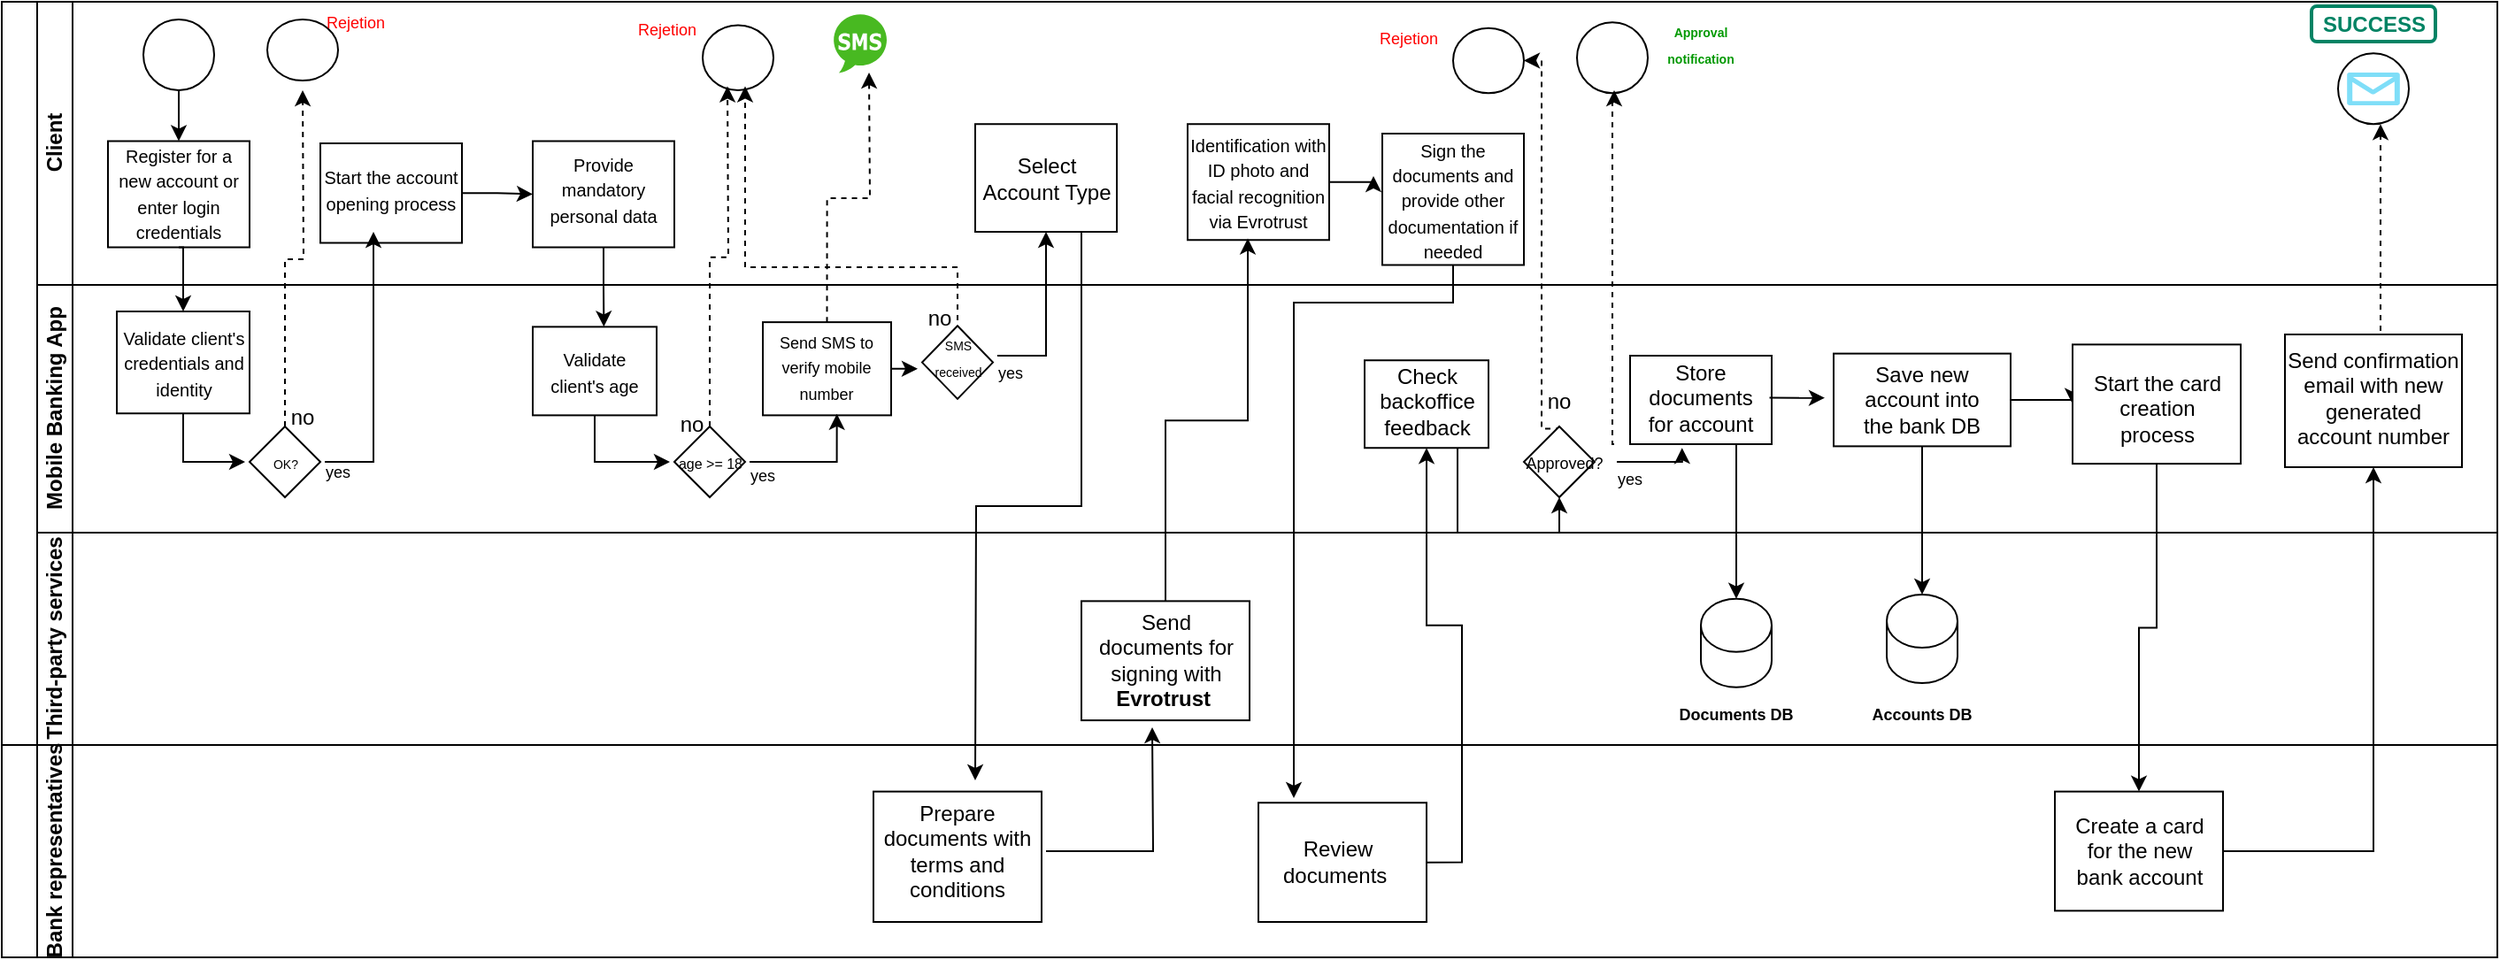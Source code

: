 <mxfile version="21.2.1" type="github">
  <diagram id="prtHgNgQTEPvFCAcTncT" name="Page-1">
    <mxGraphModel dx="1558" dy="538" grid="1" gridSize="10" guides="1" tooltips="1" connect="1" arrows="1" fold="1" page="1" pageScale="1" pageWidth="827" pageHeight="1169" math="0" shadow="0">
      <root>
        <mxCell id="0" />
        <mxCell id="1" parent="0" />
        <mxCell id="dNxyNK7c78bLwvsdeMH5-19" value="" style="swimlane;html=1;childLayout=stackLayout;resizeParent=1;resizeParentMax=0;horizontal=0;startSize=20;horizontalStack=0;" parent="1" vertex="1">
          <mxGeometry x="100" y="120" width="1410" height="420" as="geometry">
            <mxRectangle x="130" y="120" width="50" height="40" as="alternateBounds" />
          </mxGeometry>
        </mxCell>
        <mxCell id="dNxyNK7c78bLwvsdeMH5-20" value="Client" style="swimlane;html=1;startSize=20;horizontal=0;" parent="dNxyNK7c78bLwvsdeMH5-19" vertex="1">
          <mxGeometry x="20" width="1390" height="160" as="geometry">
            <mxRectangle x="20" width="830" height="30" as="alternateBounds" />
          </mxGeometry>
        </mxCell>
        <mxCell id="dNxyNK7c78bLwvsdeMH5-32" value="" style="ellipse;whiteSpace=wrap;html=1;" parent="dNxyNK7c78bLwvsdeMH5-20" vertex="1">
          <mxGeometry x="130" y="10" width="40" height="34.5" as="geometry" />
        </mxCell>
        <mxCell id="s5pZFRqYBgZjyqIlcMoZ-17" style="edgeStyle=orthogonalEdgeStyle;rounded=0;orthogonalLoop=1;jettySize=auto;html=1;exitX=0.5;exitY=1;exitDx=0;exitDy=0;entryX=0.5;entryY=0;entryDx=0;entryDy=0;" edge="1" parent="dNxyNK7c78bLwvsdeMH5-20" source="dNxyNK7c78bLwvsdeMH5-23" target="s5pZFRqYBgZjyqIlcMoZ-7">
          <mxGeometry relative="1" as="geometry" />
        </mxCell>
        <mxCell id="dNxyNK7c78bLwvsdeMH5-23" value="" style="ellipse;whiteSpace=wrap;html=1;" parent="dNxyNK7c78bLwvsdeMH5-20" vertex="1">
          <mxGeometry x="60" y="10" width="40" height="40" as="geometry" />
        </mxCell>
        <mxCell id="H2B2UGWtE6lgij_-whlS-2" style="edgeStyle=orthogonalEdgeStyle;rounded=0;orthogonalLoop=1;jettySize=auto;html=1;exitX=1;exitY=0.5;exitDx=0;exitDy=0;entryX=0;entryY=0.5;entryDx=0;entryDy=0;" parent="dNxyNK7c78bLwvsdeMH5-20" source="dNxyNK7c78bLwvsdeMH5-24" target="dNxyNK7c78bLwvsdeMH5-30" edge="1">
          <mxGeometry relative="1" as="geometry" />
        </mxCell>
        <mxCell id="dNxyNK7c78bLwvsdeMH5-24" value="" style="rounded=0;whiteSpace=wrap;html=1;fontFamily=Helvetica;fontSize=12;fontColor=#000000;align=center;" parent="dNxyNK7c78bLwvsdeMH5-20" vertex="1">
          <mxGeometry x="160" y="80" width="80" height="56.25" as="geometry" />
        </mxCell>
        <mxCell id="dNxyNK7c78bLwvsdeMH5-30" value="" style="rounded=0;whiteSpace=wrap;html=1;fontFamily=Helvetica;fontSize=12;fontColor=#000000;align=center;" parent="dNxyNK7c78bLwvsdeMH5-20" vertex="1">
          <mxGeometry x="280" y="78.75" width="80" height="60" as="geometry" />
        </mxCell>
        <mxCell id="0VKmnLm70ZOvJsMQm3Ms-3" value="&lt;font style=&quot;font-size: 10px;&quot;&gt;Start the account opening process&lt;/font&gt;" style="text;strokeColor=none;align=center;fillColor=none;html=1;verticalAlign=middle;whiteSpace=wrap;rounded=0;" parent="dNxyNK7c78bLwvsdeMH5-20" vertex="1">
          <mxGeometry x="160" y="91.25" width="80" height="30" as="geometry" />
        </mxCell>
        <mxCell id="H2B2UGWtE6lgij_-whlS-1" value="&lt;font style=&quot;font-size: 10px;&quot;&gt;Provide mandatory personal data&lt;/font&gt;" style="text;strokeColor=none;align=center;fillColor=none;html=1;verticalAlign=middle;whiteSpace=wrap;rounded=0;" parent="dNxyNK7c78bLwvsdeMH5-20" vertex="1">
          <mxGeometry x="285" y="91" width="70" height="30" as="geometry" />
        </mxCell>
        <mxCell id="H2B2UGWtE6lgij_-whlS-9" value="&lt;font style=&quot;font-size: 9px;&quot;&gt;Rejetion&lt;/font&gt;" style="text;strokeColor=none;align=center;fillColor=none;html=1;verticalAlign=middle;whiteSpace=wrap;rounded=0;fontColor=#FF0000;" parent="dNxyNK7c78bLwvsdeMH5-20" vertex="1">
          <mxGeometry x="160" y="8.25" width="40" height="5" as="geometry" />
        </mxCell>
        <mxCell id="H2B2UGWtE6lgij_-whlS-36" value="" style="rounded=0;whiteSpace=wrap;html=1;fontFamily=Helvetica;fontSize=12;fontColor=#000000;align=center;" parent="dNxyNK7c78bLwvsdeMH5-20" vertex="1">
          <mxGeometry x="650" y="69.12" width="80" height="65.5" as="geometry" />
        </mxCell>
        <mxCell id="s5pZFRqYBgZjyqIlcMoZ-100" style="edgeStyle=orthogonalEdgeStyle;rounded=0;orthogonalLoop=1;jettySize=auto;html=1;exitX=1;exitY=0.5;exitDx=0;exitDy=0;entryX=0;entryY=0;entryDx=0;entryDy=0;" edge="1" parent="dNxyNK7c78bLwvsdeMH5-20" source="H2B2UGWtE6lgij_-whlS-37" target="H2B2UGWtE6lgij_-whlS-45">
          <mxGeometry relative="1" as="geometry">
            <mxPoint x="750" y="101.737" as="targetPoint" />
          </mxGeometry>
        </mxCell>
        <mxCell id="H2B2UGWtE6lgij_-whlS-37" value="&lt;font style=&quot;font-size: 10px;&quot;&gt;Identification with ID photo and facial recognition via Evrotrust&lt;/font&gt;" style="text;strokeColor=none;align=center;fillColor=none;html=1;verticalAlign=middle;whiteSpace=wrap;rounded=0;" parent="dNxyNK7c78bLwvsdeMH5-20" vertex="1">
          <mxGeometry x="650" y="86.87" width="80" height="30" as="geometry" />
        </mxCell>
        <mxCell id="s5pZFRqYBgZjyqIlcMoZ-57" style="edgeStyle=orthogonalEdgeStyle;rounded=0;orthogonalLoop=1;jettySize=auto;html=1;exitX=0.5;exitY=1;exitDx=0;exitDy=0;" edge="1" parent="dNxyNK7c78bLwvsdeMH5-20" source="H2B2UGWtE6lgij_-whlS-44">
          <mxGeometry relative="1" as="geometry">
            <mxPoint x="710" y="450" as="targetPoint" />
            <Array as="points">
              <mxPoint x="800" y="170" />
              <mxPoint x="710" y="170" />
            </Array>
          </mxGeometry>
        </mxCell>
        <mxCell id="H2B2UGWtE6lgij_-whlS-44" value="" style="rounded=0;whiteSpace=wrap;html=1;fontFamily=Helvetica;fontSize=12;fontColor=#000000;align=center;" parent="dNxyNK7c78bLwvsdeMH5-20" vertex="1">
          <mxGeometry x="760" y="74.5" width="80" height="74.25" as="geometry" />
        </mxCell>
        <mxCell id="H2B2UGWtE6lgij_-whlS-45" value="&lt;font style=&quot;font-size: 10px;&quot;&gt;Sign the documents and provide other documentation if needed&lt;/font&gt;" style="text;strokeColor=none;align=center;fillColor=none;html=1;verticalAlign=middle;whiteSpace=wrap;rounded=0;" parent="dNxyNK7c78bLwvsdeMH5-20" vertex="1">
          <mxGeometry x="755" y="98.5" width="90" height="26.25" as="geometry" />
        </mxCell>
        <mxCell id="H2B2UGWtE6lgij_-whlS-59" value="" style="ellipse;whiteSpace=wrap;html=1;" parent="dNxyNK7c78bLwvsdeMH5-20" vertex="1">
          <mxGeometry x="870" y="11.62" width="40" height="40" as="geometry" />
        </mxCell>
        <mxCell id="H2B2UGWtE6lgij_-whlS-61" value="&lt;font color=&quot;#009900&quot; style=&quot;font-size: 7px;&quot;&gt;&lt;b&gt;Approval notification&lt;/b&gt;&lt;/font&gt;" style="text;strokeColor=none;align=center;fillColor=none;html=1;verticalAlign=middle;whiteSpace=wrap;rounded=0;" parent="dNxyNK7c78bLwvsdeMH5-20" vertex="1">
          <mxGeometry x="910" y="8.25" width="60" height="30" as="geometry" />
        </mxCell>
        <mxCell id="s5pZFRqYBgZjyqIlcMoZ-97" style="edgeStyle=orthogonalEdgeStyle;rounded=0;orthogonalLoop=1;jettySize=auto;html=1;exitX=0.75;exitY=1;exitDx=0;exitDy=0;" edge="1" parent="dNxyNK7c78bLwvsdeMH5-20" source="H2B2UGWtE6lgij_-whlS-65">
          <mxGeometry relative="1" as="geometry">
            <mxPoint x="530" y="440" as="targetPoint" />
          </mxGeometry>
        </mxCell>
        <mxCell id="H2B2UGWtE6lgij_-whlS-65" value="" style="rounded=0;whiteSpace=wrap;html=1;fontFamily=Helvetica;fontSize=12;fontColor=#000000;align=center;" parent="dNxyNK7c78bLwvsdeMH5-20" vertex="1">
          <mxGeometry x="530" y="69.12" width="80" height="60.88" as="geometry" />
        </mxCell>
        <mxCell id="H2B2UGWtE6lgij_-whlS-66" value="Select Account Type" style="text;strokeColor=none;align=center;fillColor=none;html=1;verticalAlign=middle;whiteSpace=wrap;rounded=0;" parent="dNxyNK7c78bLwvsdeMH5-20" vertex="1">
          <mxGeometry x="530" y="84.56" width="81" height="30" as="geometry" />
        </mxCell>
        <mxCell id="H2B2UGWtE6lgij_-whlS-91" value="" style="ellipse;whiteSpace=wrap;html=1;" parent="dNxyNK7c78bLwvsdeMH5-20" vertex="1">
          <mxGeometry x="1300" y="29.12" width="40" height="40" as="geometry" />
        </mxCell>
        <mxCell id="s5pZFRqYBgZjyqIlcMoZ-7" value="" style="rounded=0;whiteSpace=wrap;html=1;fontFamily=Helvetica;fontSize=12;fontColor=#000000;align=center;" vertex="1" parent="dNxyNK7c78bLwvsdeMH5-20">
          <mxGeometry x="40" y="78.75" width="80" height="60" as="geometry" />
        </mxCell>
        <mxCell id="s5pZFRqYBgZjyqIlcMoZ-9" value="&lt;font style=&quot;font-size: 10px;&quot;&gt;Register for a new account or enter login credentials&lt;/font&gt;" style="text;strokeColor=none;align=center;fillColor=none;html=1;verticalAlign=middle;whiteSpace=wrap;rounded=0;" vertex="1" parent="dNxyNK7c78bLwvsdeMH5-20">
          <mxGeometry x="45" y="85" width="70" height="46" as="geometry" />
        </mxCell>
        <mxCell id="s5pZFRqYBgZjyqIlcMoZ-23" value="" style="shape=image;html=1;verticalAlign=top;verticalLabelPosition=bottom;labelBackgroundColor=#ffffff;imageAspect=0;aspect=fixed;image=https://cdn2.iconfinder.com/data/icons/boxicons-regular-vol-1/24/bx-comment-error-128.png" vertex="1" parent="dNxyNK7c78bLwvsdeMH5-20">
          <mxGeometry x="136" y="13.25" width="28" height="28" as="geometry" />
        </mxCell>
        <mxCell id="s5pZFRqYBgZjyqIlcMoZ-28" value="" style="ellipse;whiteSpace=wrap;html=1;" vertex="1" parent="dNxyNK7c78bLwvsdeMH5-20">
          <mxGeometry x="376" y="13.25" width="40" height="36.75" as="geometry" />
        </mxCell>
        <mxCell id="s5pZFRqYBgZjyqIlcMoZ-29" value="" style="shape=image;html=1;verticalAlign=top;verticalLabelPosition=bottom;labelBackgroundColor=#ffffff;imageAspect=0;aspect=fixed;image=https://cdn2.iconfinder.com/data/icons/boxicons-regular-vol-1/24/bx-comment-error-128.png" vertex="1" parent="dNxyNK7c78bLwvsdeMH5-20">
          <mxGeometry x="382" y="17.62" width="28" height="28" as="geometry" />
        </mxCell>
        <mxCell id="s5pZFRqYBgZjyqIlcMoZ-44" style="edgeStyle=orthogonalEdgeStyle;rounded=0;orthogonalLoop=1;jettySize=auto;html=1;exitX=0.5;exitY=0;exitDx=0;exitDy=0;entryX=0.5;entryY=1;entryDx=0;entryDy=0;dashed=1;" edge="1" parent="dNxyNK7c78bLwvsdeMH5-20" source="dNxyNK7c78bLwvsdeMH5-28">
          <mxGeometry relative="1" as="geometry">
            <mxPoint x="380" y="247.06" as="sourcePoint" />
            <mxPoint x="390" y="47.75" as="targetPoint" />
          </mxGeometry>
        </mxCell>
        <mxCell id="s5pZFRqYBgZjyqIlcMoZ-49" style="edgeStyle=orthogonalEdgeStyle;rounded=0;orthogonalLoop=1;jettySize=auto;html=1;entryX=0.5;entryY=1;entryDx=0;entryDy=0;dashed=1;" edge="1" parent="dNxyNK7c78bLwvsdeMH5-20">
          <mxGeometry relative="1" as="geometry">
            <mxPoint x="520" y="180" as="sourcePoint" />
            <mxPoint x="400" y="47.75" as="targetPoint" />
            <Array as="points">
              <mxPoint x="520" y="150" />
              <mxPoint x="400" y="150" />
            </Array>
          </mxGeometry>
        </mxCell>
        <mxCell id="s5pZFRqYBgZjyqIlcMoZ-61" value="" style="shape=image;html=1;verticalAlign=top;verticalLabelPosition=bottom;labelBackgroundColor=#ffffff;imageAspect=0;aspect=fixed;image=https://cdn4.iconfinder.com/data/icons/web-ui-color/128/Checkmark-128.png" vertex="1" parent="dNxyNK7c78bLwvsdeMH5-20">
          <mxGeometry x="875.5" y="17.12" width="29" height="29" as="geometry" />
        </mxCell>
        <mxCell id="s5pZFRqYBgZjyqIlcMoZ-67" style="edgeStyle=orthogonalEdgeStyle;rounded=0;orthogonalLoop=1;jettySize=auto;html=1;exitX=0.5;exitY=0;exitDx=0;exitDy=0;entryX=0.5;entryY=1;entryDx=0;entryDy=0;dashed=1;" edge="1" parent="dNxyNK7c78bLwvsdeMH5-20" source="dNxyNK7c78bLwvsdeMH5-34">
          <mxGeometry relative="1" as="geometry">
            <mxPoint x="460" y="232.25" as="sourcePoint" />
            <mxPoint x="470" y="40" as="targetPoint" />
          </mxGeometry>
        </mxCell>
        <mxCell id="s5pZFRqYBgZjyqIlcMoZ-68" value="&lt;font style=&quot;font-size: 9px;&quot;&gt;Rejetion&lt;/font&gt;" style="text;strokeColor=none;align=center;fillColor=none;html=1;verticalAlign=middle;whiteSpace=wrap;rounded=0;fontColor=#FF0000;" vertex="1" parent="dNxyNK7c78bLwvsdeMH5-20">
          <mxGeometry x="336" y="10" width="40" height="10" as="geometry" />
        </mxCell>
        <mxCell id="s5pZFRqYBgZjyqIlcMoZ-75" value="SUCCESS" style="dashed=0;html=1;rounded=1;strokeColor=#008364;fontSize=12;align=center;fontStyle=1;strokeWidth=2;fontColor=#008364" vertex="1" parent="dNxyNK7c78bLwvsdeMH5-20">
          <mxGeometry x="1285" y="2.5" width="70" height="20" as="geometry" />
        </mxCell>
        <mxCell id="s5pZFRqYBgZjyqIlcMoZ-76" value="" style="verticalLabelPosition=bottom;html=1;verticalAlign=top;align=center;strokeColor=none;fillColor=#00BEF2;shape=mxgraph.azure.message;pointerEvents=1;" vertex="1" parent="dNxyNK7c78bLwvsdeMH5-20">
          <mxGeometry x="1305" y="40" width="30" height="18.5" as="geometry" />
        </mxCell>
        <mxCell id="s5pZFRqYBgZjyqIlcMoZ-81" style="edgeStyle=orthogonalEdgeStyle;rounded=0;orthogonalLoop=1;jettySize=auto;html=1;exitX=0.5;exitY=0;exitDx=0;exitDy=0;entryX=0.5;entryY=1;entryDx=0;entryDy=0;dashed=1;" edge="1" parent="dNxyNK7c78bLwvsdeMH5-20" source="s5pZFRqYBgZjyqIlcMoZ-72">
          <mxGeometry relative="1" as="geometry">
            <mxPoint x="1300" y="210.12" as="sourcePoint" />
            <mxPoint x="1324" y="69.12" as="targetPoint" />
            <Array as="points">
              <mxPoint x="1324" y="188" />
            </Array>
          </mxGeometry>
        </mxCell>
        <mxCell id="s5pZFRqYBgZjyqIlcMoZ-86" value="" style="ellipse;whiteSpace=wrap;html=1;" vertex="1" parent="dNxyNK7c78bLwvsdeMH5-20">
          <mxGeometry x="800" y="14.87" width="40" height="36.75" as="geometry" />
        </mxCell>
        <mxCell id="s5pZFRqYBgZjyqIlcMoZ-85" value="" style="shape=image;html=1;verticalAlign=top;verticalLabelPosition=bottom;labelBackgroundColor=#ffffff;imageAspect=0;aspect=fixed;image=https://cdn2.iconfinder.com/data/icons/boxicons-regular-vol-1/24/bx-comment-error-128.png" vertex="1" parent="dNxyNK7c78bLwvsdeMH5-20">
          <mxGeometry x="806" y="22.5" width="28" height="28" as="geometry" />
        </mxCell>
        <mxCell id="s5pZFRqYBgZjyqIlcMoZ-87" value="&lt;font style=&quot;font-size: 9px;&quot;&gt;Rejetion&lt;/font&gt;" style="text;strokeColor=none;align=center;fillColor=none;html=1;verticalAlign=middle;whiteSpace=wrap;rounded=0;fontColor=#FF0000;" vertex="1" parent="dNxyNK7c78bLwvsdeMH5-20">
          <mxGeometry x="755" y="14.87" width="40" height="10" as="geometry" />
        </mxCell>
        <mxCell id="s5pZFRqYBgZjyqIlcMoZ-90" style="edgeStyle=orthogonalEdgeStyle;rounded=0;orthogonalLoop=1;jettySize=auto;html=1;dashed=1;entryX=1;entryY=0.5;entryDx=0;entryDy=0;" edge="1" parent="dNxyNK7c78bLwvsdeMH5-20" target="s5pZFRqYBgZjyqIlcMoZ-86">
          <mxGeometry relative="1" as="geometry">
            <mxPoint x="861" y="241.25" as="sourcePoint" />
            <mxPoint x="810" y="60" as="targetPoint" />
            <Array as="points">
              <mxPoint x="850" y="241" />
              <mxPoint x="850" y="33" />
            </Array>
          </mxGeometry>
        </mxCell>
        <mxCell id="s5pZFRqYBgZjyqIlcMoZ-94" value="" style="dashed=0;outlineConnect=0;html=1;align=center;labelPosition=center;verticalLabelPosition=bottom;verticalAlign=top;shape=mxgraph.weblogos.sms;fillColor=#48B921;strokeColor=none" vertex="1" parent="dNxyNK7c78bLwvsdeMH5-20">
          <mxGeometry x="450" y="6.31" width="30" height="33.88" as="geometry" />
        </mxCell>
        <mxCell id="dNxyNK7c78bLwvsdeMH5-21" value="Mobile Banking App" style="swimlane;html=1;startSize=20;horizontal=0;" parent="dNxyNK7c78bLwvsdeMH5-19" vertex="1">
          <mxGeometry x="20" y="160" width="1390" height="140" as="geometry">
            <mxRectangle x="20" y="160" width="890" height="30" as="alternateBounds" />
          </mxGeometry>
        </mxCell>
        <mxCell id="s5pZFRqYBgZjyqIlcMoZ-89" style="edgeStyle=orthogonalEdgeStyle;rounded=0;orthogonalLoop=1;jettySize=auto;html=1;dashed=1;" edge="1" parent="dNxyNK7c78bLwvsdeMH5-21">
          <mxGeometry relative="1" as="geometry">
            <mxPoint x="891" y="90" as="sourcePoint" />
            <mxPoint x="891" y="-110" as="targetPoint" />
            <Array as="points">
              <mxPoint x="890" y="90" />
              <mxPoint x="890" y="-107" />
            </Array>
          </mxGeometry>
        </mxCell>
        <mxCell id="s5pZFRqYBgZjyqIlcMoZ-30" style="edgeStyle=orthogonalEdgeStyle;rounded=0;orthogonalLoop=1;jettySize=auto;html=1;exitX=0.5;exitY=1;exitDx=0;exitDy=0;entryX=0;entryY=0.5;entryDx=0;entryDy=0;" edge="1" parent="dNxyNK7c78bLwvsdeMH5-21" source="dNxyNK7c78bLwvsdeMH5-26" target="H2B2UGWtE6lgij_-whlS-6">
          <mxGeometry relative="1" as="geometry" />
        </mxCell>
        <mxCell id="dNxyNK7c78bLwvsdeMH5-26" value="" style="rounded=0;whiteSpace=wrap;html=1;fontFamily=Helvetica;fontSize=12;fontColor=#000000;align=center;" parent="dNxyNK7c78bLwvsdeMH5-21" vertex="1">
          <mxGeometry x="280" y="23.69" width="70" height="50" as="geometry" />
        </mxCell>
        <mxCell id="H2B2UGWtE6lgij_-whlS-15" value="no" style="text;strokeColor=none;align=center;fillColor=none;html=1;verticalAlign=middle;whiteSpace=wrap;rounded=0;" parent="dNxyNK7c78bLwvsdeMH5-21" vertex="1">
          <mxGeometry x="480" y="3.69" width="60" height="30" as="geometry" />
        </mxCell>
        <mxCell id="s5pZFRqYBgZjyqIlcMoZ-42" style="edgeStyle=orthogonalEdgeStyle;rounded=0;orthogonalLoop=1;jettySize=auto;html=1;exitX=1;exitY=0.5;exitDx=0;exitDy=0;entryX=0;entryY=0.75;entryDx=0;entryDy=0;" edge="1" parent="dNxyNK7c78bLwvsdeMH5-21" source="dNxyNK7c78bLwvsdeMH5-34" target="H2B2UGWtE6lgij_-whlS-21">
          <mxGeometry relative="1" as="geometry" />
        </mxCell>
        <mxCell id="dNxyNK7c78bLwvsdeMH5-34" value="" style="rounded=0;whiteSpace=wrap;html=1;fontFamily=Helvetica;fontSize=12;fontColor=#000000;align=center;" parent="dNxyNK7c78bLwvsdeMH5-21" vertex="1">
          <mxGeometry x="410" y="21.07" width="72.5" height="52.62" as="geometry" />
        </mxCell>
        <mxCell id="H2B2UGWtE6lgij_-whlS-18" value="&lt;font style=&quot;font-size: 9px;&quot;&gt;Send SMS to verify mobile number&lt;/font&gt;" style="text;strokeColor=none;align=center;fillColor=none;html=1;verticalAlign=middle;whiteSpace=wrap;rounded=0;" parent="dNxyNK7c78bLwvsdeMH5-21" vertex="1">
          <mxGeometry x="416.25" y="31.31" width="60" height="30" as="geometry" />
        </mxCell>
        <mxCell id="dNxyNK7c78bLwvsdeMH5-36" value="" style="rhombus;whiteSpace=wrap;html=1;fontFamily=Helvetica;fontSize=12;fontColor=#000000;align=center;" parent="dNxyNK7c78bLwvsdeMH5-21" vertex="1">
          <mxGeometry x="500" y="23.15" width="40" height="41.31" as="geometry" />
        </mxCell>
        <mxCell id="H2B2UGWtE6lgij_-whlS-23" value="no" style="text;strokeColor=none;align=center;fillColor=none;html=1;verticalAlign=middle;whiteSpace=wrap;rounded=0;" parent="dNxyNK7c78bLwvsdeMH5-21" vertex="1">
          <mxGeometry x="120" y="60" width="60" height="30" as="geometry" />
        </mxCell>
        <mxCell id="H2B2UGWtE6lgij_-whlS-29" value="&lt;font style=&quot;font-size: 9px;&quot;&gt;yes&lt;/font&gt;" style="text;strokeColor=none;align=center;fillColor=none;html=1;verticalAlign=middle;whiteSpace=wrap;rounded=0;" parent="dNxyNK7c78bLwvsdeMH5-21" vertex="1">
          <mxGeometry x="140" y="90" width="60" height="30" as="geometry" />
        </mxCell>
        <mxCell id="H2B2UGWtE6lgij_-whlS-43" value="no" style="text;strokeColor=none;align=center;fillColor=none;html=1;verticalAlign=middle;whiteSpace=wrap;rounded=0;" parent="dNxyNK7c78bLwvsdeMH5-21" vertex="1">
          <mxGeometry x="340" y="63.69" width="60" height="30" as="geometry" />
        </mxCell>
        <mxCell id="H2B2UGWtE6lgij_-whlS-55" value="" style="rounded=0;whiteSpace=wrap;html=1;fontFamily=Helvetica;fontSize=12;fontColor=#000000;align=center;" parent="dNxyNK7c78bLwvsdeMH5-21" vertex="1">
          <mxGeometry x="900" y="40" width="80" height="50" as="geometry" />
        </mxCell>
        <mxCell id="s5pZFRqYBgZjyqIlcMoZ-101" style="edgeStyle=orthogonalEdgeStyle;rounded=0;orthogonalLoop=1;jettySize=auto;html=1;exitX=1;exitY=0.5;exitDx=0;exitDy=0;" edge="1" parent="dNxyNK7c78bLwvsdeMH5-21" source="H2B2UGWtE6lgij_-whlS-58">
          <mxGeometry relative="1" as="geometry">
            <mxPoint x="1010" y="63.842" as="targetPoint" />
          </mxGeometry>
        </mxCell>
        <mxCell id="H2B2UGWtE6lgij_-whlS-58" value="Store documents for account" style="text;strokeColor=none;align=center;fillColor=none;html=1;verticalAlign=middle;whiteSpace=wrap;rounded=0;" parent="dNxyNK7c78bLwvsdeMH5-21" vertex="1">
          <mxGeometry x="901.25" y="48.81" width="77.5" height="30" as="geometry" />
        </mxCell>
        <mxCell id="s5pZFRqYBgZjyqIlcMoZ-93" style="edgeStyle=orthogonalEdgeStyle;rounded=0;orthogonalLoop=1;jettySize=auto;html=1;exitX=1;exitY=0.5;exitDx=0;exitDy=0;entryX=0;entryY=0.5;entryDx=0;entryDy=0;" edge="1" parent="dNxyNK7c78bLwvsdeMH5-21" source="H2B2UGWtE6lgij_-whlS-67" target="s5pZFRqYBgZjyqIlcMoZ-69">
          <mxGeometry relative="1" as="geometry">
            <mxPoint x="1140" y="65.13" as="targetPoint" />
          </mxGeometry>
        </mxCell>
        <mxCell id="H2B2UGWtE6lgij_-whlS-67" value="" style="rounded=0;whiteSpace=wrap;html=1;fontFamily=Helvetica;fontSize=12;fontColor=#000000;align=center;" parent="dNxyNK7c78bLwvsdeMH5-21" vertex="1">
          <mxGeometry x="1015" y="38.81" width="100" height="52.38" as="geometry" />
        </mxCell>
        <mxCell id="H2B2UGWtE6lgij_-whlS-68" value="Save new account into the bank DB" style="text;strokeColor=none;align=center;fillColor=none;html=1;verticalAlign=middle;whiteSpace=wrap;rounded=0;" parent="dNxyNK7c78bLwvsdeMH5-21" vertex="1">
          <mxGeometry x="1030" y="50" width="70" height="30" as="geometry" />
        </mxCell>
        <mxCell id="s5pZFRqYBgZjyqIlcMoZ-20" style="edgeStyle=orthogonalEdgeStyle;rounded=0;orthogonalLoop=1;jettySize=auto;html=1;exitX=0.5;exitY=1;exitDx=0;exitDy=0;entryX=0;entryY=0.5;entryDx=0;entryDy=0;" edge="1" parent="dNxyNK7c78bLwvsdeMH5-21" source="s5pZFRqYBgZjyqIlcMoZ-11" target="s5pZFRqYBgZjyqIlcMoZ-19">
          <mxGeometry relative="1" as="geometry" />
        </mxCell>
        <mxCell id="s5pZFRqYBgZjyqIlcMoZ-11" value="" style="rounded=0;whiteSpace=wrap;html=1;fontFamily=Helvetica;fontSize=12;fontColor=#000000;align=center;" vertex="1" parent="dNxyNK7c78bLwvsdeMH5-21">
          <mxGeometry x="45" y="15.0" width="75" height="57.62" as="geometry" />
        </mxCell>
        <mxCell id="s5pZFRqYBgZjyqIlcMoZ-12" value="&lt;font style=&quot;font-size: 10px;&quot;&gt;Validate client&#39;s credentials and identity&lt;/font&gt;" style="text;strokeColor=none;align=center;fillColor=none;html=1;verticalAlign=middle;whiteSpace=wrap;rounded=0;" vertex="1" parent="dNxyNK7c78bLwvsdeMH5-21">
          <mxGeometry x="42.5" y="28.81" width="80" height="30" as="geometry" />
        </mxCell>
        <mxCell id="s5pZFRqYBgZjyqIlcMoZ-18" value="" style="rhombus;whiteSpace=wrap;html=1;fontFamily=Helvetica;fontSize=12;fontColor=#000000;align=center;" vertex="1" parent="dNxyNK7c78bLwvsdeMH5-21">
          <mxGeometry x="120" y="80" width="40" height="40" as="geometry" />
        </mxCell>
        <mxCell id="s5pZFRqYBgZjyqIlcMoZ-19" value="&lt;font style=&quot;font-size: 7px;&quot;&gt;OK?&lt;/font&gt;" style="text;strokeColor=none;align=center;fillColor=none;html=1;verticalAlign=middle;whiteSpace=wrap;rounded=0;" vertex="1" parent="dNxyNK7c78bLwvsdeMH5-21">
          <mxGeometry x="117.5" y="85" width="45" height="30" as="geometry" />
        </mxCell>
        <mxCell id="H2B2UGWtE6lgij_-whlS-5" value="&lt;font style=&quot;font-size: 10px;&quot;&gt;Validate client&#39;s age&lt;/font&gt;" style="text;strokeColor=none;align=center;fillColor=none;html=1;verticalAlign=middle;whiteSpace=wrap;rounded=0;" parent="dNxyNK7c78bLwvsdeMH5-21" vertex="1">
          <mxGeometry x="280" y="33.69" width="70" height="30" as="geometry" />
        </mxCell>
        <mxCell id="dNxyNK7c78bLwvsdeMH5-28" value="" style="rhombus;whiteSpace=wrap;html=1;fontFamily=Helvetica;fontSize=12;fontColor=#000000;align=center;" parent="dNxyNK7c78bLwvsdeMH5-21" vertex="1">
          <mxGeometry x="360" y="80" width="40" height="40" as="geometry" />
        </mxCell>
        <mxCell id="s5pZFRqYBgZjyqIlcMoZ-27" value="" style="rhombus;whiteSpace=wrap;html=1;fontFamily=Helvetica;fontSize=12;fontColor=#000000;align=center;" vertex="1" parent="dNxyNK7c78bLwvsdeMH5-21">
          <mxGeometry x="840" y="80" width="40" height="40" as="geometry" />
        </mxCell>
        <mxCell id="s5pZFRqYBgZjyqIlcMoZ-34" style="edgeStyle=orthogonalEdgeStyle;rounded=0;orthogonalLoop=1;jettySize=auto;html=1;exitX=1;exitY=0.5;exitDx=0;exitDy=0;entryX=0.577;entryY=0.985;entryDx=0;entryDy=0;entryPerimeter=0;" edge="1" parent="dNxyNK7c78bLwvsdeMH5-21" source="H2B2UGWtE6lgij_-whlS-6" target="dNxyNK7c78bLwvsdeMH5-34">
          <mxGeometry relative="1" as="geometry" />
        </mxCell>
        <mxCell id="H2B2UGWtE6lgij_-whlS-6" value="&lt;font style=&quot;font-size: 8px;&quot;&gt;age &amp;gt;= 18&lt;/font&gt;" style="text;strokeColor=none;align=center;fillColor=none;html=1;verticalAlign=middle;whiteSpace=wrap;rounded=0;" parent="dNxyNK7c78bLwvsdeMH5-21" vertex="1">
          <mxGeometry x="357.5" y="85" width="45" height="30" as="geometry" />
        </mxCell>
        <mxCell id="H2B2UGWtE6lgij_-whlS-21" value="&lt;font style=&quot;font-size: 7px;&quot;&gt;SMS received&lt;/font&gt;" style="text;strokeColor=none;align=center;fillColor=none;html=1;verticalAlign=middle;whiteSpace=wrap;rounded=0;movable=1;resizable=1;rotatable=1;deletable=1;editable=1;locked=0;connectable=1;" parent="dNxyNK7c78bLwvsdeMH5-21" vertex="1">
          <mxGeometry x="497.5" y="25.0" width="45" height="30" as="geometry" />
        </mxCell>
        <mxCell id="s5pZFRqYBgZjyqIlcMoZ-43" style="edgeStyle=orthogonalEdgeStyle;rounded=0;orthogonalLoop=1;jettySize=auto;html=1;exitX=0.5;exitY=0;exitDx=0;exitDy=0;dashed=1;" edge="1" parent="dNxyNK7c78bLwvsdeMH5-21" source="s5pZFRqYBgZjyqIlcMoZ-18">
          <mxGeometry relative="1" as="geometry">
            <mxPoint x="201" y="53.69" as="sourcePoint" />
            <mxPoint x="150" y="-110" as="targetPoint" />
          </mxGeometry>
        </mxCell>
        <mxCell id="s5pZFRqYBgZjyqIlcMoZ-60" style="edgeStyle=orthogonalEdgeStyle;rounded=0;orthogonalLoop=1;jettySize=auto;html=1;exitX=0.75;exitY=1;exitDx=0;exitDy=0;entryX=0.5;entryY=1;entryDx=0;entryDy=0;" edge="1" parent="dNxyNK7c78bLwvsdeMH5-21" source="H2B2UGWtE6lgij_-whlS-26" target="s5pZFRqYBgZjyqIlcMoZ-27">
          <mxGeometry relative="1" as="geometry" />
        </mxCell>
        <mxCell id="H2B2UGWtE6lgij_-whlS-26" value="" style="rounded=0;whiteSpace=wrap;html=1;fontFamily=Helvetica;fontSize=12;fontColor=#000000;align=center;" parent="dNxyNK7c78bLwvsdeMH5-21" vertex="1">
          <mxGeometry x="750" y="42.62" width="70" height="49.5" as="geometry" />
        </mxCell>
        <mxCell id="H2B2UGWtE6lgij_-whlS-27" value="Check backoffice feedback" style="text;strokeColor=none;align=center;fillColor=none;html=1;verticalAlign=middle;whiteSpace=wrap;rounded=0;" parent="dNxyNK7c78bLwvsdeMH5-21" vertex="1">
          <mxGeometry x="754.5" y="51" width="61" height="29" as="geometry" />
        </mxCell>
        <mxCell id="s5pZFRqYBgZjyqIlcMoZ-62" style="edgeStyle=orthogonalEdgeStyle;rounded=0;orthogonalLoop=1;jettySize=auto;html=1;exitX=1;exitY=0.5;exitDx=0;exitDy=0;entryX=0.367;entryY=1.042;entryDx=0;entryDy=0;entryPerimeter=0;" edge="1" parent="dNxyNK7c78bLwvsdeMH5-21" source="H2B2UGWtE6lgij_-whlS-40" target="H2B2UGWtE6lgij_-whlS-55">
          <mxGeometry relative="1" as="geometry" />
        </mxCell>
        <mxCell id="H2B2UGWtE6lgij_-whlS-40" value="&lt;font style=&quot;font-size: 9px;&quot;&gt;Approved?&lt;/font&gt;" style="text;strokeColor=none;align=center;fillColor=none;html=1;verticalAlign=middle;whiteSpace=wrap;rounded=0;" parent="dNxyNK7c78bLwvsdeMH5-21" vertex="1">
          <mxGeometry x="832.5" y="82.5" width="60" height="35" as="geometry" />
        </mxCell>
        <mxCell id="s5pZFRqYBgZjyqIlcMoZ-69" value="" style="rounded=0;whiteSpace=wrap;html=1;fontFamily=Helvetica;fontSize=12;fontColor=#000000;align=center;" vertex="1" parent="dNxyNK7c78bLwvsdeMH5-21">
          <mxGeometry x="1150" y="33.69" width="95" height="67.37" as="geometry" />
        </mxCell>
        <mxCell id="s5pZFRqYBgZjyqIlcMoZ-70" value="Start the card creation process" style="text;strokeColor=none;align=center;fillColor=none;html=1;verticalAlign=middle;whiteSpace=wrap;rounded=0;" vertex="1" parent="dNxyNK7c78bLwvsdeMH5-21">
          <mxGeometry x="1157.5" y="55" width="80" height="30" as="geometry" />
        </mxCell>
        <mxCell id="s5pZFRqYBgZjyqIlcMoZ-72" value="" style="rounded=0;whiteSpace=wrap;html=1;fontFamily=Helvetica;fontSize=12;fontColor=#000000;align=center;" vertex="1" parent="dNxyNK7c78bLwvsdeMH5-21">
          <mxGeometry x="1270" y="28" width="100" height="75" as="geometry" />
        </mxCell>
        <mxCell id="s5pZFRqYBgZjyqIlcMoZ-73" value="Send confirmation email with new generated account number" style="text;strokeColor=none;align=center;fillColor=none;html=1;verticalAlign=middle;whiteSpace=wrap;rounded=0;" vertex="1" parent="dNxyNK7c78bLwvsdeMH5-21">
          <mxGeometry x="1270" y="48.81" width="100" height="30" as="geometry" />
        </mxCell>
        <mxCell id="H2B2UGWtE6lgij_-whlS-24" value="&lt;font style=&quot;font-size: 9px;&quot;&gt;yes&lt;/font&gt;" style="text;strokeColor=none;align=center;fillColor=none;html=1;verticalAlign=middle;whiteSpace=wrap;rounded=0;" parent="dNxyNK7c78bLwvsdeMH5-21" vertex="1">
          <mxGeometry x="380" y="92.12" width="60" height="30" as="geometry" />
        </mxCell>
        <mxCell id="H2B2UGWtE6lgij_-whlS-76" value="&lt;font style=&quot;font-size: 9px;&quot;&gt;yes&lt;/font&gt;" style="text;strokeColor=none;align=center;fillColor=none;html=1;verticalAlign=middle;whiteSpace=wrap;rounded=0;" parent="dNxyNK7c78bLwvsdeMH5-21" vertex="1">
          <mxGeometry x="520" y="34.46" width="60" height="30" as="geometry" />
        </mxCell>
        <mxCell id="s5pZFRqYBgZjyqIlcMoZ-83" value="&lt;font style=&quot;font-size: 9px;&quot;&gt;yes&lt;/font&gt;" style="text;strokeColor=none;align=center;fillColor=none;html=1;verticalAlign=middle;whiteSpace=wrap;rounded=0;" vertex="1" parent="dNxyNK7c78bLwvsdeMH5-21">
          <mxGeometry x="870" y="93.69" width="60" height="30" as="geometry" />
        </mxCell>
        <mxCell id="s5pZFRqYBgZjyqIlcMoZ-84" value="no" style="text;strokeColor=none;align=center;fillColor=none;html=1;verticalAlign=middle;whiteSpace=wrap;rounded=0;" vertex="1" parent="dNxyNK7c78bLwvsdeMH5-21">
          <mxGeometry x="830" y="51.0" width="60" height="30" as="geometry" />
        </mxCell>
        <mxCell id="dNxyNK7c78bLwvsdeMH5-22" value="Third-party services" style="swimlane;html=1;startSize=20;horizontal=0;" parent="dNxyNK7c78bLwvsdeMH5-19" vertex="1">
          <mxGeometry x="20" y="300" width="1390" height="120" as="geometry" />
        </mxCell>
        <mxCell id="H2B2UGWtE6lgij_-whlS-32" value="" style="rounded=0;whiteSpace=wrap;html=1;fontFamily=Helvetica;fontSize=12;fontColor=#000000;align=center;" parent="dNxyNK7c78bLwvsdeMH5-22" vertex="1">
          <mxGeometry x="590" y="38.69" width="95" height="67.37" as="geometry" />
        </mxCell>
        <mxCell id="H2B2UGWtE6lgij_-whlS-34" value="Send documents for signing with &lt;b&gt;Evrotrust&amp;nbsp;&lt;/b&gt;" style="text;strokeColor=none;align=center;fillColor=none;html=1;verticalAlign=middle;whiteSpace=wrap;rounded=0;" parent="dNxyNK7c78bLwvsdeMH5-22" vertex="1">
          <mxGeometry x="597.5" y="57.38" width="80" height="30" as="geometry" />
        </mxCell>
        <mxCell id="H2B2UGWtE6lgij_-whlS-81" value="" style="shape=cylinder3;whiteSpace=wrap;html=1;boundedLbl=1;backgroundOutline=1;size=15;" parent="dNxyNK7c78bLwvsdeMH5-22" vertex="1">
          <mxGeometry x="940" y="37.37" width="40" height="50" as="geometry" />
        </mxCell>
        <mxCell id="H2B2UGWtE6lgij_-whlS-83" value="" style="shape=cylinder3;whiteSpace=wrap;html=1;boundedLbl=1;backgroundOutline=1;size=15;" parent="dNxyNK7c78bLwvsdeMH5-22" vertex="1">
          <mxGeometry x="1045" y="35.0" width="40" height="50" as="geometry" />
        </mxCell>
        <mxCell id="H2B2UGWtE6lgij_-whlS-85" value="&lt;font style=&quot;font-size: 9px;&quot;&gt;&lt;b&gt;Documents DB&lt;/b&gt;&lt;/font&gt;" style="text;strokeColor=none;align=center;fillColor=none;html=1;verticalAlign=middle;whiteSpace=wrap;rounded=0;" parent="dNxyNK7c78bLwvsdeMH5-22" vertex="1">
          <mxGeometry x="925" y="87.37" width="70" height="30" as="geometry" />
        </mxCell>
        <mxCell id="H2B2UGWtE6lgij_-whlS-86" value="&lt;font style=&quot;font-size: 9px;&quot;&gt;&lt;b&gt;Accounts DB&lt;/b&gt;&lt;/font&gt;" style="text;strokeColor=none;align=center;fillColor=none;html=1;verticalAlign=middle;whiteSpace=wrap;rounded=0;" parent="dNxyNK7c78bLwvsdeMH5-22" vertex="1">
          <mxGeometry x="1030" y="87.37" width="70" height="30" as="geometry" />
        </mxCell>
        <mxCell id="H2B2UGWtE6lgij_-whlS-82" style="edgeStyle=orthogonalEdgeStyle;rounded=0;orthogonalLoop=1;jettySize=auto;html=1;exitX=0.75;exitY=1;exitDx=0;exitDy=0;entryX=0.5;entryY=0;entryDx=0;entryDy=0;entryPerimeter=0;" parent="dNxyNK7c78bLwvsdeMH5-19" source="H2B2UGWtE6lgij_-whlS-55" target="H2B2UGWtE6lgij_-whlS-81" edge="1">
          <mxGeometry relative="1" as="geometry" />
        </mxCell>
        <mxCell id="H2B2UGWtE6lgij_-whlS-84" style="edgeStyle=orthogonalEdgeStyle;rounded=0;orthogonalLoop=1;jettySize=auto;html=1;exitX=0.5;exitY=1;exitDx=0;exitDy=0;entryX=0.5;entryY=0;entryDx=0;entryDy=0;entryPerimeter=0;" parent="dNxyNK7c78bLwvsdeMH5-19" source="H2B2UGWtE6lgij_-whlS-67" target="H2B2UGWtE6lgij_-whlS-83" edge="1">
          <mxGeometry relative="1" as="geometry" />
        </mxCell>
        <mxCell id="s5pZFRqYBgZjyqIlcMoZ-22" style="edgeStyle=orthogonalEdgeStyle;rounded=0;orthogonalLoop=1;jettySize=auto;html=1;exitX=1;exitY=0.5;exitDx=0;exitDy=0;entryX=0.375;entryY=0.889;entryDx=0;entryDy=0;entryPerimeter=0;" edge="1" parent="dNxyNK7c78bLwvsdeMH5-19" source="s5pZFRqYBgZjyqIlcMoZ-19" target="dNxyNK7c78bLwvsdeMH5-24">
          <mxGeometry relative="1" as="geometry" />
        </mxCell>
        <mxCell id="s5pZFRqYBgZjyqIlcMoZ-24" style="edgeStyle=orthogonalEdgeStyle;rounded=0;orthogonalLoop=1;jettySize=auto;html=1;exitX=0.5;exitY=1;exitDx=0;exitDy=0;entryX=0.5;entryY=0;entryDx=0;entryDy=0;" edge="1" parent="dNxyNK7c78bLwvsdeMH5-19" source="s5pZFRqYBgZjyqIlcMoZ-7" target="s5pZFRqYBgZjyqIlcMoZ-11">
          <mxGeometry relative="1" as="geometry" />
        </mxCell>
        <mxCell id="s5pZFRqYBgZjyqIlcMoZ-36" style="edgeStyle=orthogonalEdgeStyle;rounded=0;orthogonalLoop=1;jettySize=auto;html=1;exitX=0.5;exitY=1;exitDx=0;exitDy=0;entryX=0.574;entryY=-0.001;entryDx=0;entryDy=0;entryPerimeter=0;" edge="1" parent="dNxyNK7c78bLwvsdeMH5-19" source="dNxyNK7c78bLwvsdeMH5-30" target="dNxyNK7c78bLwvsdeMH5-26">
          <mxGeometry relative="1" as="geometry" />
        </mxCell>
        <mxCell id="s5pZFRqYBgZjyqIlcMoZ-53" style="edgeStyle=orthogonalEdgeStyle;rounded=0;orthogonalLoop=1;jettySize=auto;html=1;exitX=0.5;exitY=0;exitDx=0;exitDy=0;entryX=0.425;entryY=0.986;entryDx=0;entryDy=0;entryPerimeter=0;" edge="1" parent="dNxyNK7c78bLwvsdeMH5-19" source="H2B2UGWtE6lgij_-whlS-32" target="H2B2UGWtE6lgij_-whlS-36">
          <mxGeometry relative="1" as="geometry" />
        </mxCell>
        <mxCell id="s5pZFRqYBgZjyqIlcMoZ-96" style="edgeStyle=orthogonalEdgeStyle;rounded=0;orthogonalLoop=1;jettySize=auto;html=1;exitX=1;exitY=0.5;exitDx=0;exitDy=0;entryX=0.5;entryY=1;entryDx=0;entryDy=0;" edge="1" parent="dNxyNK7c78bLwvsdeMH5-19" source="H2B2UGWtE6lgij_-whlS-21" target="H2B2UGWtE6lgij_-whlS-65">
          <mxGeometry relative="1" as="geometry" />
        </mxCell>
        <mxCell id="H2B2UGWtE6lgij_-whlS-49" value="Bank representatives" style="swimlane;html=1;startSize=20;horizontal=0;" parent="1" vertex="1">
          <mxGeometry x="120" y="540" width="1390" height="120" as="geometry">
            <mxRectangle x="160" y="540" width="40" height="90" as="alternateBounds" />
          </mxGeometry>
        </mxCell>
        <mxCell id="H2B2UGWtE6lgij_-whlS-53" value="" style="rounded=0;whiteSpace=wrap;html=1;fontFamily=Helvetica;fontSize=12;fontColor=#000000;align=center;" parent="H2B2UGWtE6lgij_-whlS-49" vertex="1">
          <mxGeometry x="690" y="32.63" width="95" height="67.37" as="geometry" />
        </mxCell>
        <mxCell id="H2B2UGWtE6lgij_-whlS-54" value="Review documents&amp;nbsp;" style="text;strokeColor=none;align=center;fillColor=none;html=1;verticalAlign=middle;whiteSpace=wrap;rounded=0;" parent="H2B2UGWtE6lgij_-whlS-49" vertex="1">
          <mxGeometry x="685" y="51.31" width="100" height="30" as="geometry" />
        </mxCell>
        <mxCell id="H2B2UGWtE6lgij_-whlS-77" value="" style="rounded=0;whiteSpace=wrap;html=1;fontFamily=Helvetica;fontSize=12;fontColor=#000000;align=center;" parent="H2B2UGWtE6lgij_-whlS-49" vertex="1">
          <mxGeometry x="1140" y="26.31" width="95" height="67.37" as="geometry" />
        </mxCell>
        <mxCell id="H2B2UGWtE6lgij_-whlS-78" value="Create a card for the new bank account" style="text;strokeColor=none;align=center;fillColor=none;html=1;verticalAlign=middle;whiteSpace=wrap;rounded=0;" parent="H2B2UGWtE6lgij_-whlS-49" vertex="1">
          <mxGeometry x="1147.5" y="45.0" width="80" height="30" as="geometry" />
        </mxCell>
        <mxCell id="s5pZFRqYBgZjyqIlcMoZ-45" value="" style="rounded=0;whiteSpace=wrap;html=1;fontFamily=Helvetica;fontSize=12;fontColor=#000000;align=center;" vertex="1" parent="H2B2UGWtE6lgij_-whlS-49">
          <mxGeometry x="472.5" y="26.31" width="95" height="73.69" as="geometry" />
        </mxCell>
        <mxCell id="s5pZFRqYBgZjyqIlcMoZ-52" style="edgeStyle=orthogonalEdgeStyle;rounded=0;orthogonalLoop=1;jettySize=auto;html=1;exitX=1;exitY=0.5;exitDx=0;exitDy=0;" edge="1" parent="H2B2UGWtE6lgij_-whlS-49" source="s5pZFRqYBgZjyqIlcMoZ-46">
          <mxGeometry relative="1" as="geometry">
            <mxPoint x="630" y="-10" as="targetPoint" />
          </mxGeometry>
        </mxCell>
        <mxCell id="s5pZFRqYBgZjyqIlcMoZ-46" value="Prepare documents with terms and conditions" style="text;strokeColor=none;align=center;fillColor=none;html=1;verticalAlign=middle;whiteSpace=wrap;rounded=0;" vertex="1" parent="H2B2UGWtE6lgij_-whlS-49">
          <mxGeometry x="470" y="45" width="100" height="30" as="geometry" />
        </mxCell>
        <mxCell id="H2B2UGWtE6lgij_-whlS-64" value="" style="rounded=0;whiteSpace=wrap;html=1;" parent="1" vertex="1">
          <mxGeometry x="100" y="540" width="20" height="120" as="geometry" />
        </mxCell>
        <mxCell id="s5pZFRqYBgZjyqIlcMoZ-58" style="edgeStyle=orthogonalEdgeStyle;rounded=0;orthogonalLoop=1;jettySize=auto;html=1;exitX=1;exitY=0.5;exitDx=0;exitDy=0;entryX=0.5;entryY=1;entryDx=0;entryDy=0;" edge="1" parent="1" source="H2B2UGWtE6lgij_-whlS-53" target="H2B2UGWtE6lgij_-whlS-26">
          <mxGeometry relative="1" as="geometry" />
        </mxCell>
        <mxCell id="s5pZFRqYBgZjyqIlcMoZ-79" style="edgeStyle=orthogonalEdgeStyle;rounded=0;orthogonalLoop=1;jettySize=auto;html=1;exitX=0.5;exitY=1;exitDx=0;exitDy=0;entryX=0.5;entryY=0;entryDx=0;entryDy=0;" edge="1" parent="1" source="s5pZFRqYBgZjyqIlcMoZ-69" target="H2B2UGWtE6lgij_-whlS-77">
          <mxGeometry relative="1" as="geometry" />
        </mxCell>
        <mxCell id="s5pZFRqYBgZjyqIlcMoZ-80" style="edgeStyle=orthogonalEdgeStyle;rounded=0;orthogonalLoop=1;jettySize=auto;html=1;exitX=1;exitY=0.5;exitDx=0;exitDy=0;entryX=0.5;entryY=1;entryDx=0;entryDy=0;" edge="1" parent="1" source="H2B2UGWtE6lgij_-whlS-77" target="s5pZFRqYBgZjyqIlcMoZ-72">
          <mxGeometry relative="1" as="geometry" />
        </mxCell>
      </root>
    </mxGraphModel>
  </diagram>
</mxfile>
